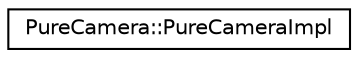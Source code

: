 digraph "Graphical Class Hierarchy"
{
 // LATEX_PDF_SIZE
  edge [fontname="Helvetica",fontsize="10",labelfontname="Helvetica",labelfontsize="10"];
  node [fontname="Helvetica",fontsize="10",shape=record];
  rankdir="LR";
  Node0 [label="PureCamera::PureCameraImpl",height=0.2,width=0.4,color="black", fillcolor="white", style="filled",URL="$class_pure_camera_1_1_pure_camera_impl.html",tooltip=" "];
}

